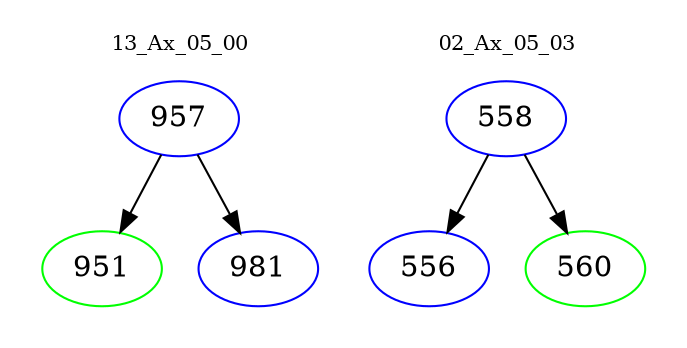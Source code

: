 digraph{
subgraph cluster_0 {
color = white
label = "13_Ax_05_00";
fontsize=10;
T0_957 [label="957", color="blue"]
T0_957 -> T0_951 [color="black"]
T0_951 [label="951", color="green"]
T0_957 -> T0_981 [color="black"]
T0_981 [label="981", color="blue"]
}
subgraph cluster_1 {
color = white
label = "02_Ax_05_03";
fontsize=10;
T1_558 [label="558", color="blue"]
T1_558 -> T1_556 [color="black"]
T1_556 [label="556", color="blue"]
T1_558 -> T1_560 [color="black"]
T1_560 [label="560", color="green"]
}
}
